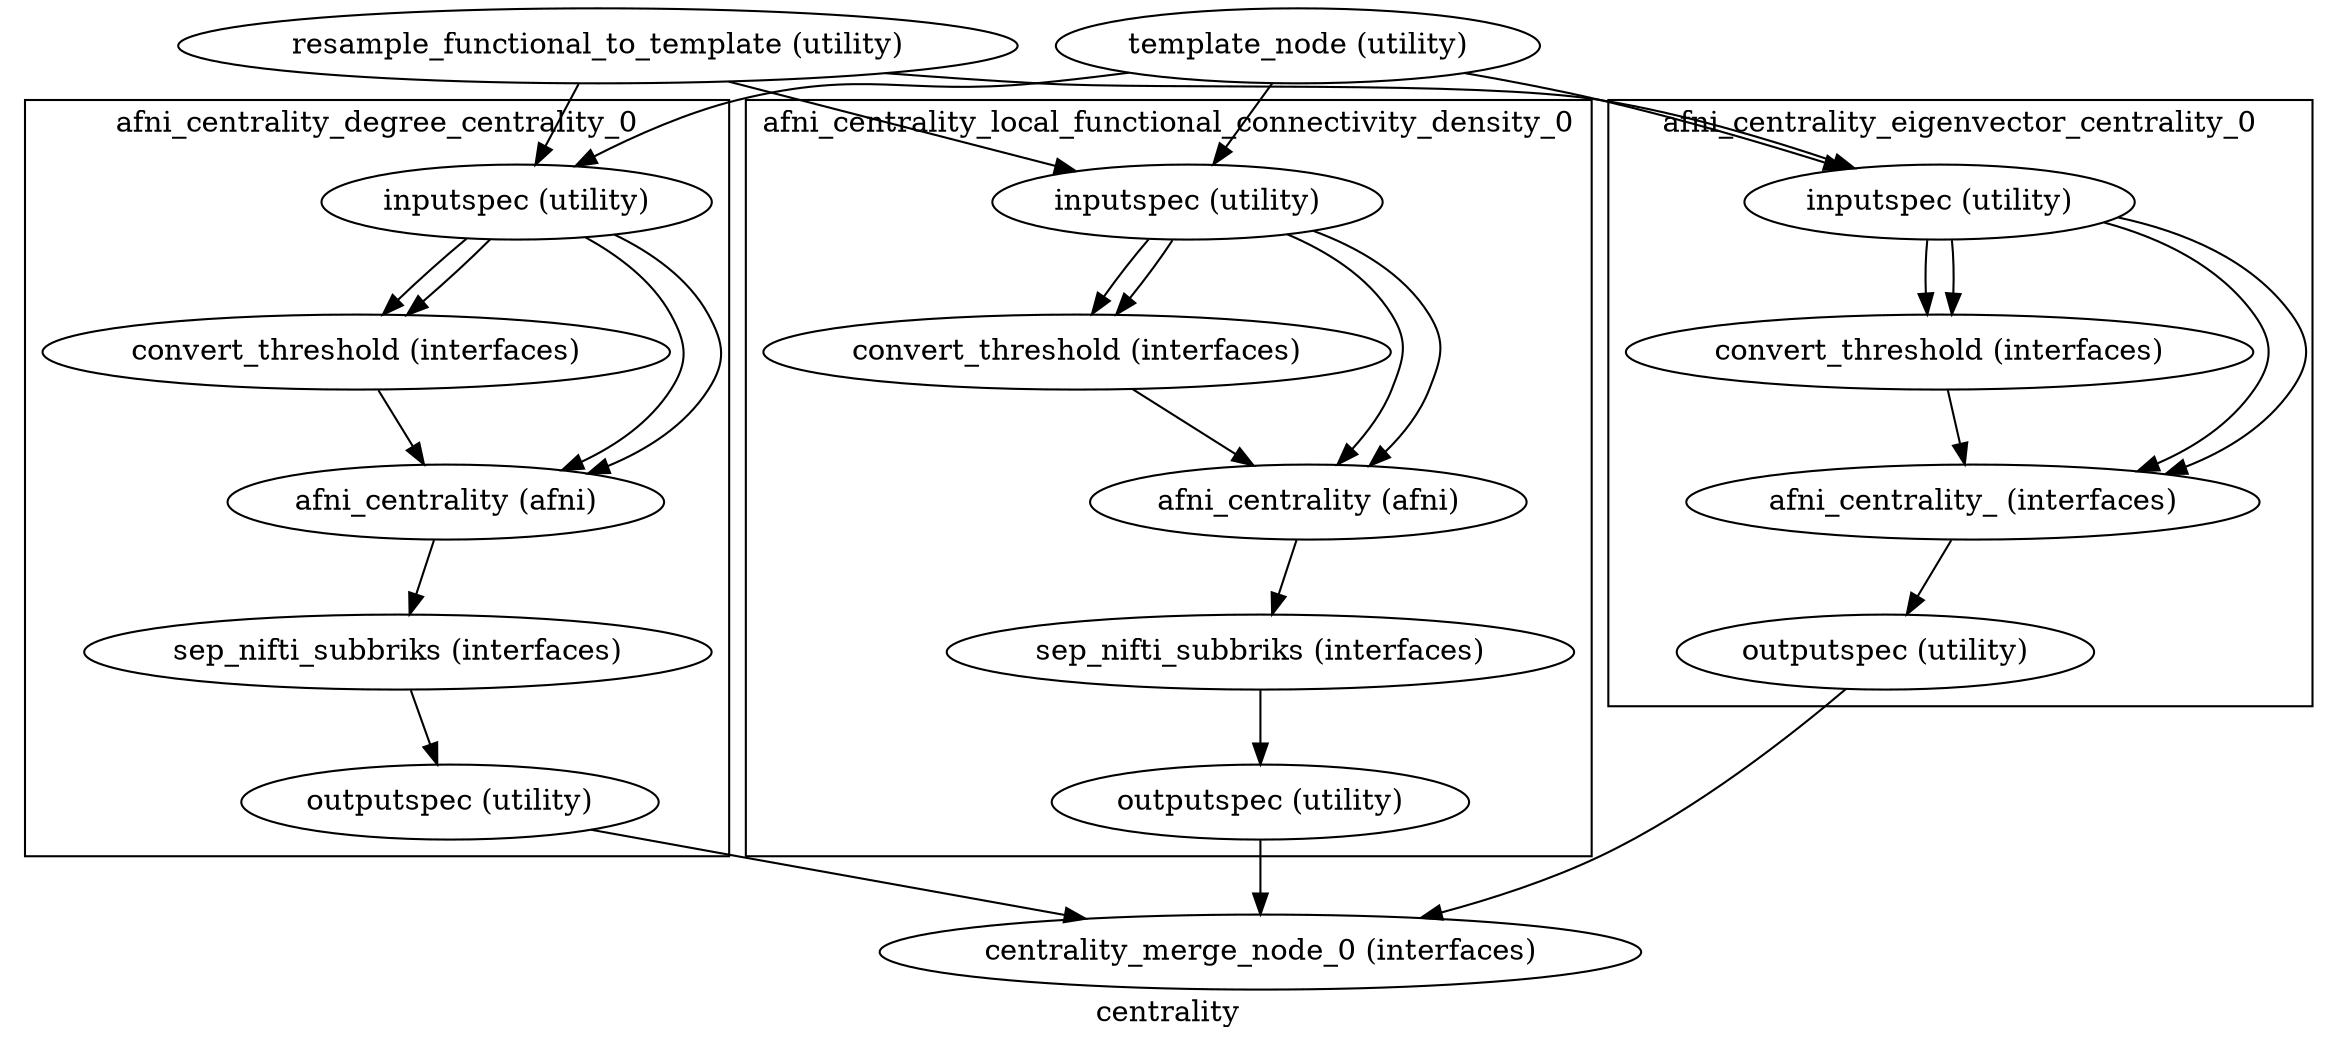 digraph "centrality"{
  label="centrality";
  "centrality_resample_functional_to_template"[label="resample_functional_to_template (utility)"];
  "centrality_template_node"[label="template_node (utility)"];
  "centrality_centrality_merge_node_0"[label="centrality_merge_node_0 (interfaces)"];
  subgraph "cluster_centrality_afni_centrality_degree_centrality_0" {
      label="afni_centrality_degree_centrality_0";
    "centrality_afni_centrality_degree_centrality_0_inputspec"[label="inputspec (utility)"];
    "centrality_afni_centrality_degree_centrality_0_convert_threshold"[label="convert_threshold (interfaces)"];
    "centrality_afni_centrality_degree_centrality_0_afni_centrality"[label="afni_centrality (afni)"];
    "centrality_afni_centrality_degree_centrality_0_sep_nifti_subbriks"[label="sep_nifti_subbriks (interfaces)"];
    "centrality_afni_centrality_degree_centrality_0_outputspec"[label="outputspec (utility)"];
    "centrality_afni_centrality_degree_centrality_0_inputspec" -> "centrality_afni_centrality_degree_centrality_0_afni_centrality";
    "centrality_afni_centrality_degree_centrality_0_inputspec" -> "centrality_afni_centrality_degree_centrality_0_afni_centrality";
    "centrality_afni_centrality_degree_centrality_0_inputspec" -> "centrality_afni_centrality_degree_centrality_0_convert_threshold";
    "centrality_afni_centrality_degree_centrality_0_inputspec" -> "centrality_afni_centrality_degree_centrality_0_convert_threshold";
    "centrality_afni_centrality_degree_centrality_0_convert_threshold" -> "centrality_afni_centrality_degree_centrality_0_afni_centrality";
    "centrality_afni_centrality_degree_centrality_0_afni_centrality" -> "centrality_afni_centrality_degree_centrality_0_sep_nifti_subbriks";
    "centrality_afni_centrality_degree_centrality_0_sep_nifti_subbriks" -> "centrality_afni_centrality_degree_centrality_0_outputspec";
  }
  subgraph "cluster_centrality_afni_centrality_eigenvector_centrality_0" {
      label="afni_centrality_eigenvector_centrality_0";
    "centrality_afni_centrality_eigenvector_centrality_0_inputspec"[label="inputspec (utility)"];
    "centrality_afni_centrality_eigenvector_centrality_0_convert_threshold"[label="convert_threshold (interfaces)"];
    "centrality_afni_centrality_eigenvector_centrality_0_afni_centrality_"[label="afni_centrality_ (interfaces)"];
    "centrality_afni_centrality_eigenvector_centrality_0_outputspec"[label="outputspec (utility)"];
    "centrality_afni_centrality_eigenvector_centrality_0_inputspec" -> "centrality_afni_centrality_eigenvector_centrality_0_afni_centrality_";
    "centrality_afni_centrality_eigenvector_centrality_0_inputspec" -> "centrality_afni_centrality_eigenvector_centrality_0_afni_centrality_";
    "centrality_afni_centrality_eigenvector_centrality_0_inputspec" -> "centrality_afni_centrality_eigenvector_centrality_0_convert_threshold";
    "centrality_afni_centrality_eigenvector_centrality_0_inputspec" -> "centrality_afni_centrality_eigenvector_centrality_0_convert_threshold";
    "centrality_afni_centrality_eigenvector_centrality_0_convert_threshold" -> "centrality_afni_centrality_eigenvector_centrality_0_afni_centrality_";
    "centrality_afni_centrality_eigenvector_centrality_0_afni_centrality_" -> "centrality_afni_centrality_eigenvector_centrality_0_outputspec";
  }
  subgraph "cluster_centrality_afni_centrality_local_functional_connectivity_density_0" {
      label="afni_centrality_local_functional_connectivity_density_0";
    "centrality_afni_centrality_local_functional_connectivity_density_0_inputspec"[label="inputspec (utility)"];
    "centrality_afni_centrality_local_functional_connectivity_density_0_convert_threshold"[label="convert_threshold (interfaces)"];
    "centrality_afni_centrality_local_functional_connectivity_density_0_afni_centrality"[label="afni_centrality (afni)"];
    "centrality_afni_centrality_local_functional_connectivity_density_0_sep_nifti_subbriks"[label="sep_nifti_subbriks (interfaces)"];
    "centrality_afni_centrality_local_functional_connectivity_density_0_outputspec"[label="outputspec (utility)"];
    "centrality_afni_centrality_local_functional_connectivity_density_0_inputspec" -> "centrality_afni_centrality_local_functional_connectivity_density_0_afni_centrality";
    "centrality_afni_centrality_local_functional_connectivity_density_0_inputspec" -> "centrality_afni_centrality_local_functional_connectivity_density_0_afni_centrality";
    "centrality_afni_centrality_local_functional_connectivity_density_0_inputspec" -> "centrality_afni_centrality_local_functional_connectivity_density_0_convert_threshold";
    "centrality_afni_centrality_local_functional_connectivity_density_0_inputspec" -> "centrality_afni_centrality_local_functional_connectivity_density_0_convert_threshold";
    "centrality_afni_centrality_local_functional_connectivity_density_0_convert_threshold" -> "centrality_afni_centrality_local_functional_connectivity_density_0_afni_centrality";
    "centrality_afni_centrality_local_functional_connectivity_density_0_afni_centrality" -> "centrality_afni_centrality_local_functional_connectivity_density_0_sep_nifti_subbriks";
    "centrality_afni_centrality_local_functional_connectivity_density_0_sep_nifti_subbriks" -> "centrality_afni_centrality_local_functional_connectivity_density_0_outputspec";
  }
  "centrality_resample_functional_to_template" -> "centrality_afni_centrality_degree_centrality_0_inputspec";
  "centrality_resample_functional_to_template" -> "centrality_afni_centrality_eigenvector_centrality_0_inputspec";
  "centrality_resample_functional_to_template" -> "centrality_afni_centrality_local_functional_connectivity_density_0_inputspec";
  "centrality_afni_centrality_degree_centrality_0_outputspec" -> "centrality_centrality_merge_node_0";
  "centrality_template_node" -> "centrality_afni_centrality_degree_centrality_0_inputspec";
  "centrality_template_node" -> "centrality_afni_centrality_eigenvector_centrality_0_inputspec";
  "centrality_template_node" -> "centrality_afni_centrality_local_functional_connectivity_density_0_inputspec";
  "centrality_afni_centrality_eigenvector_centrality_0_outputspec" -> "centrality_centrality_merge_node_0";
  "centrality_afni_centrality_local_functional_connectivity_density_0_outputspec" -> "centrality_centrality_merge_node_0";
}